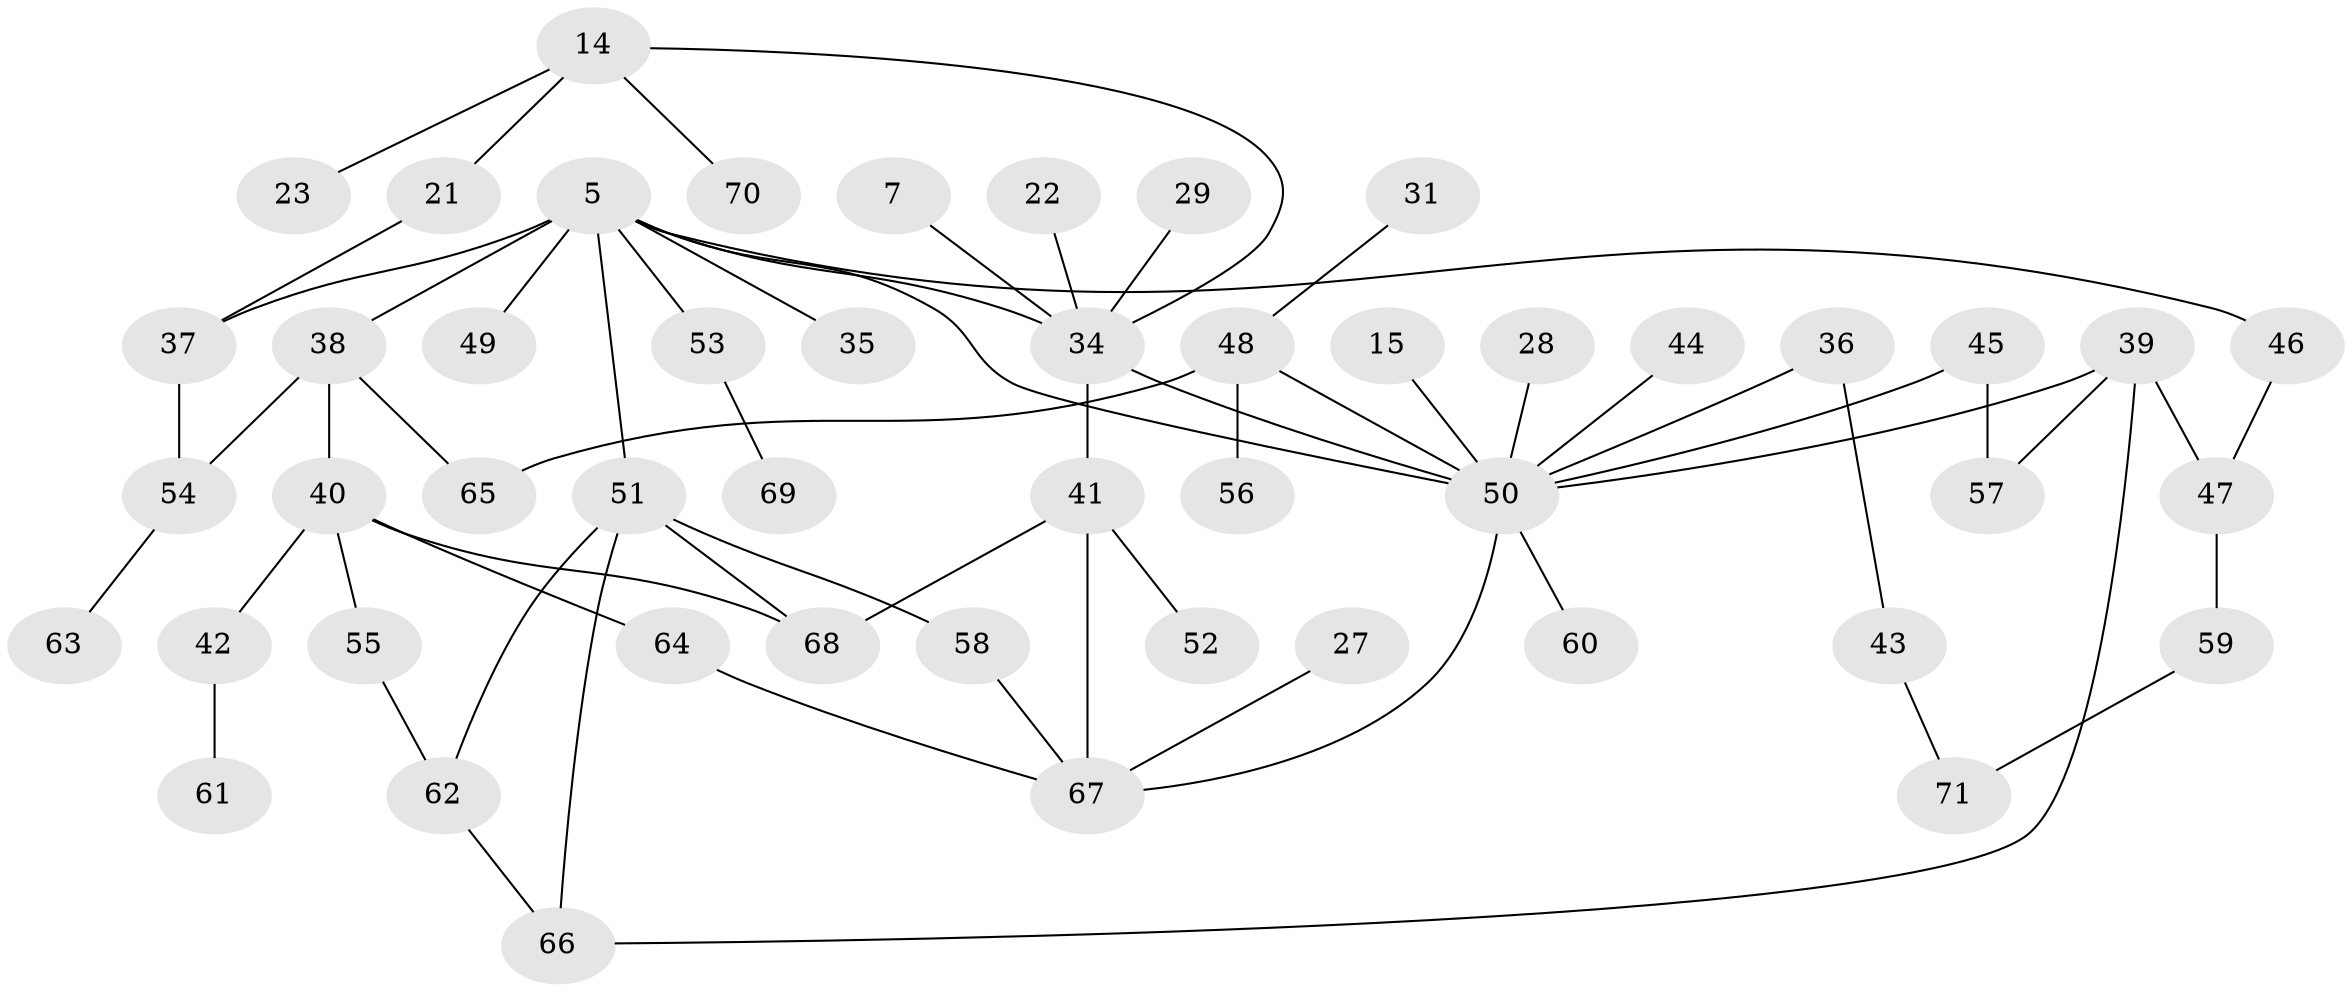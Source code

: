 // original degree distribution, {6: 0.014084507042253521, 3: 0.2112676056338028, 7: 0.028169014084507043, 5: 0.07042253521126761, 8: 0.014084507042253521, 1: 0.28169014084507044, 4: 0.11267605633802817, 2: 0.2676056338028169}
// Generated by graph-tools (version 1.1) at 2025/45/03/04/25 21:45:12]
// undirected, 49 vertices, 63 edges
graph export_dot {
graph [start="1"]
  node [color=gray90,style=filled];
  5 [super="+1"];
  7;
  14;
  15;
  21;
  22;
  23;
  27;
  28;
  29;
  31;
  34 [super="+6+12"];
  35;
  36;
  37 [super="+20"];
  38;
  39;
  40;
  41 [super="+8+11"];
  42;
  43;
  44;
  45;
  46;
  47;
  48 [super="+4+17+19"];
  49;
  50 [super="+32+16"];
  51 [super="+33+30"];
  52;
  53 [super="+26"];
  54;
  55;
  56;
  57;
  58;
  59;
  60;
  61;
  62;
  63;
  64;
  65;
  66;
  67 [super="+18"];
  68;
  69;
  70;
  71;
  5 -- 35;
  5 -- 38;
  5 -- 46;
  5 -- 37 [weight=2];
  5 -- 49;
  5 -- 34 [weight=2];
  5 -- 53;
  5 -- 50;
  5 -- 51 [weight=2];
  7 -- 34;
  14 -- 23;
  14 -- 70;
  14 -- 21;
  14 -- 34;
  15 -- 50;
  21 -- 37;
  22 -- 34;
  27 -- 67;
  28 -- 50;
  29 -- 34 [weight=2];
  31 -- 48;
  34 -- 41 [weight=2];
  34 -- 50;
  36 -- 43;
  36 -- 50;
  37 -- 54;
  38 -- 40;
  38 -- 54;
  38 -- 65;
  39 -- 57;
  39 -- 66;
  39 -- 47;
  39 -- 50 [weight=2];
  40 -- 42;
  40 -- 55;
  40 -- 64;
  40 -- 68;
  41 -- 68;
  41 -- 52;
  41 -- 67 [weight=2];
  42 -- 61;
  43 -- 71;
  44 -- 50;
  45 -- 57;
  45 -- 50;
  46 -- 47;
  47 -- 59;
  48 -- 56;
  48 -- 65;
  48 -- 50 [weight=3];
  50 -- 60;
  50 -- 67;
  51 -- 66;
  51 -- 58;
  51 -- 68;
  51 -- 62;
  53 -- 69;
  54 -- 63;
  55 -- 62;
  58 -- 67;
  59 -- 71;
  62 -- 66;
  64 -- 67;
}
